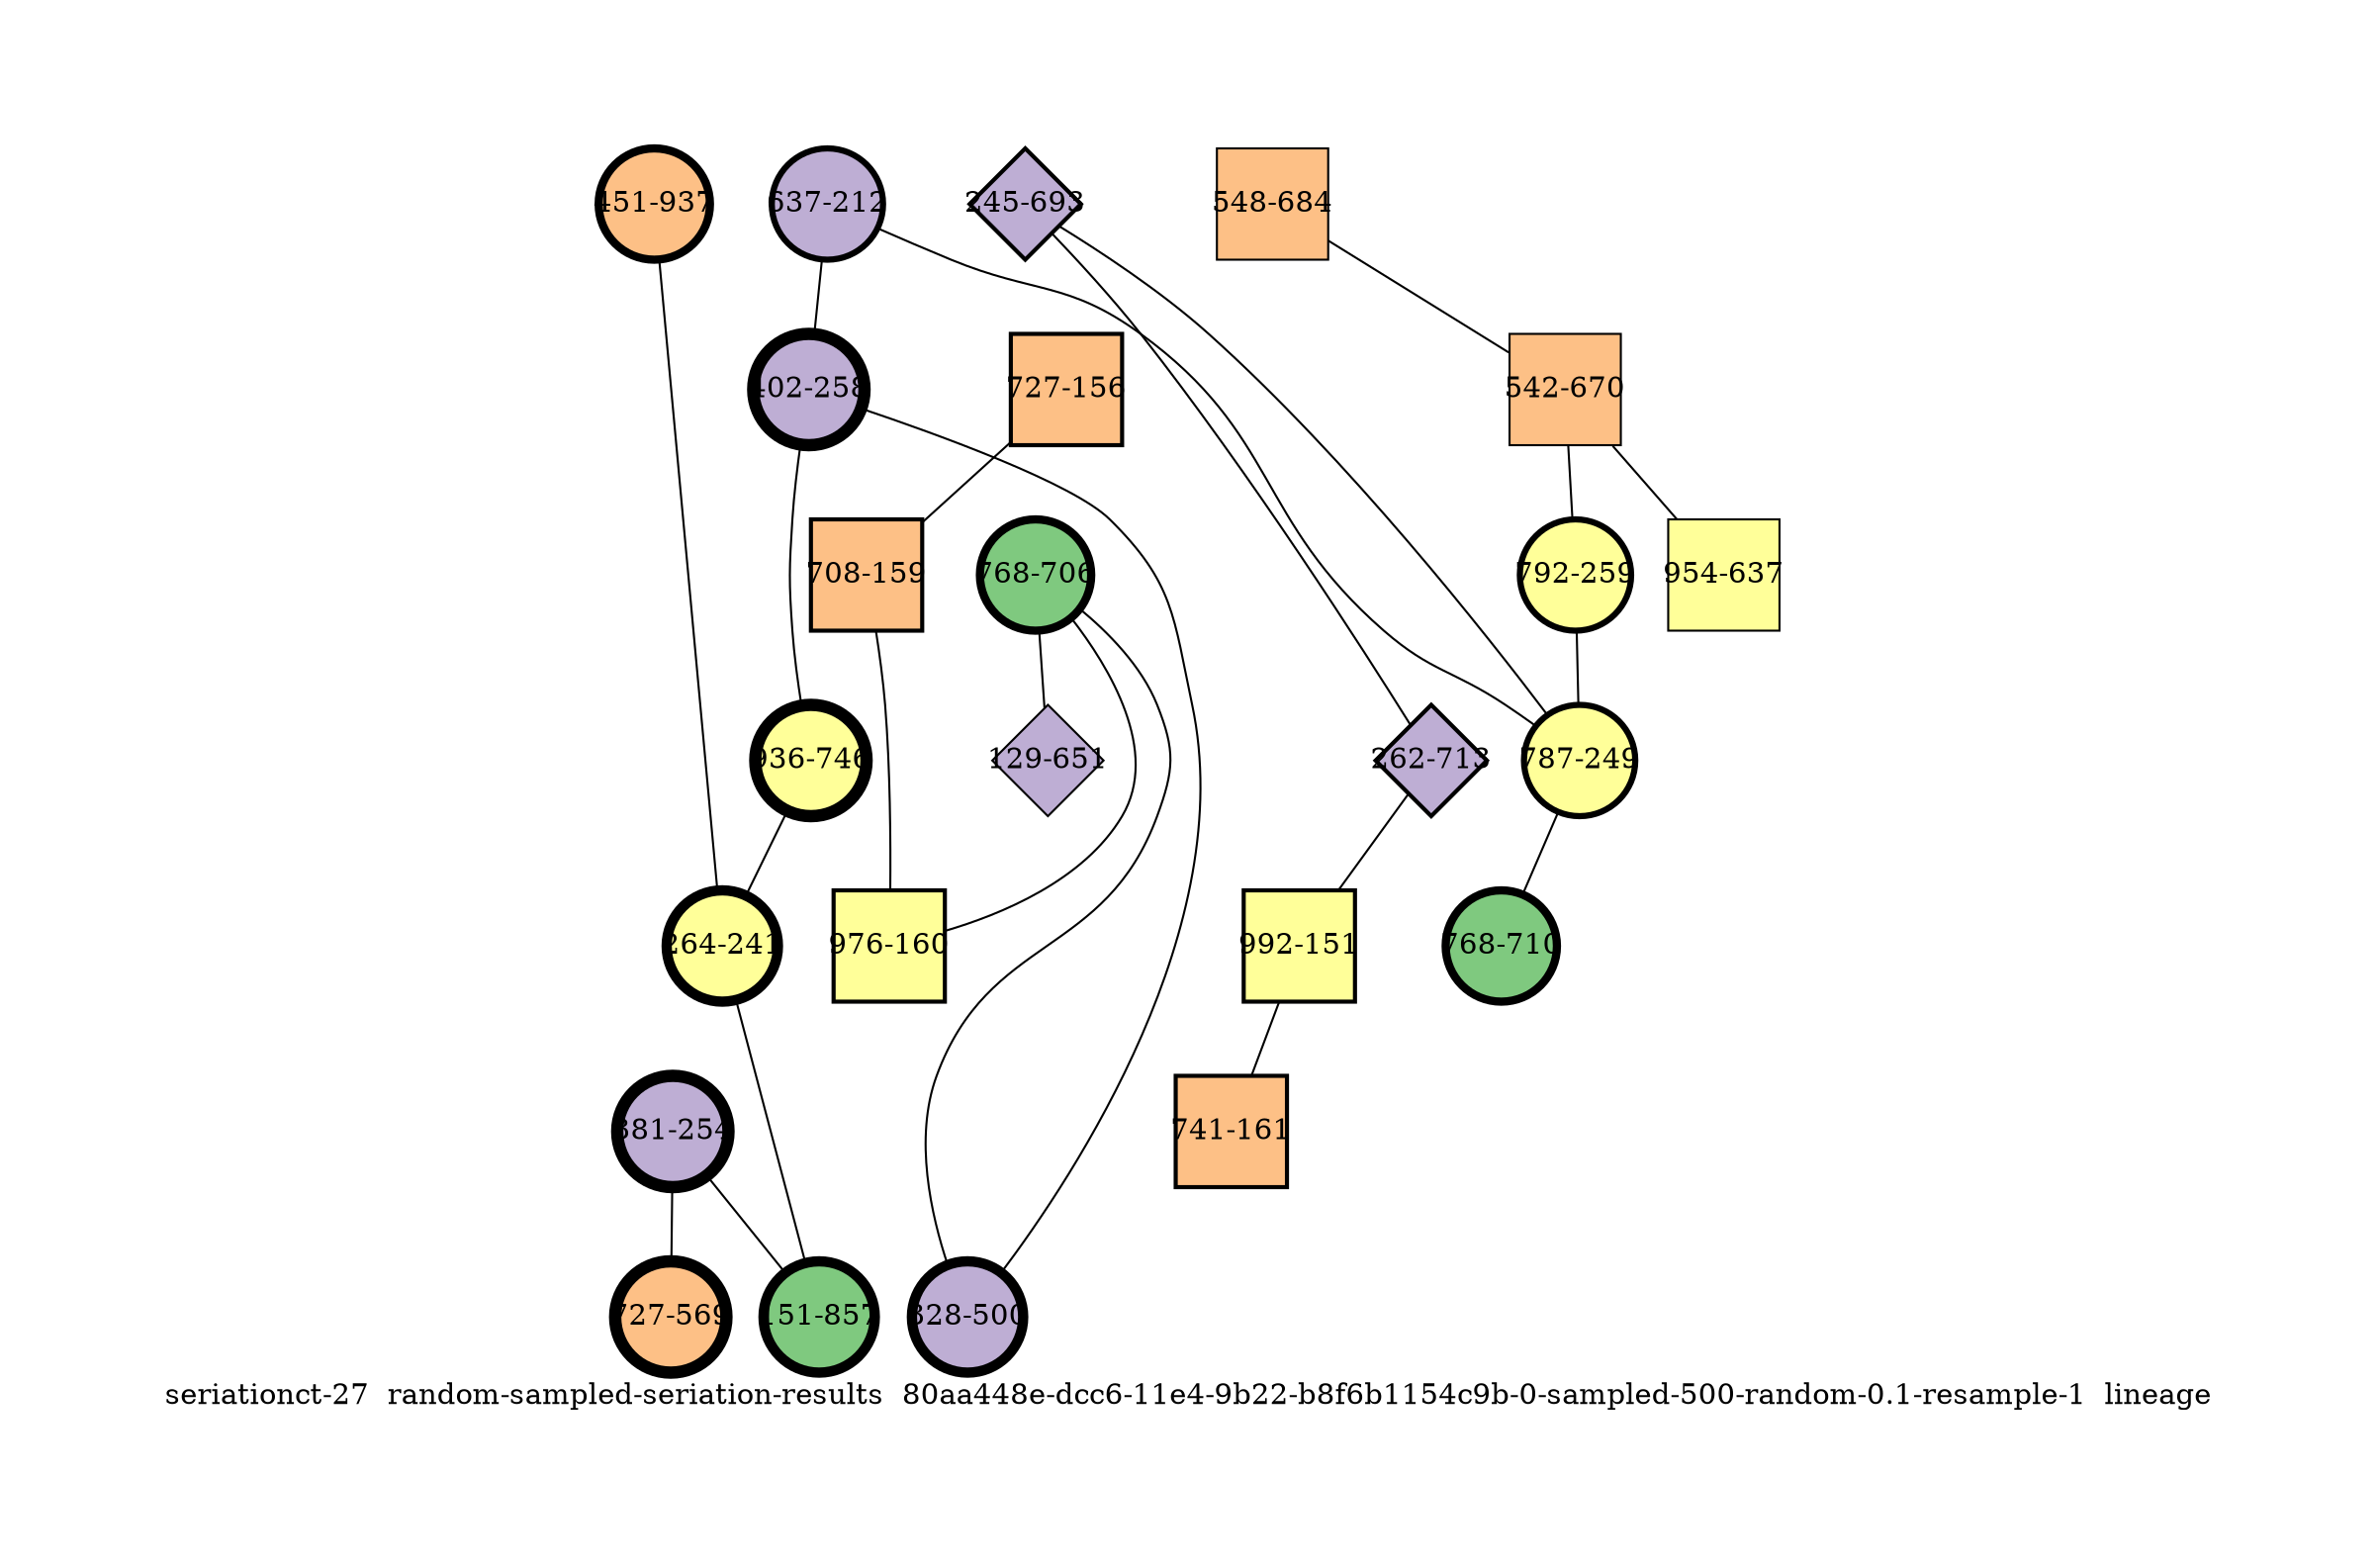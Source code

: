 strict graph "seriationct-27  random-sampled-seriation-results  80aa448e-dcc6-11e4-9b22-b8f6b1154c9b-0-sampled-500-random-0.1-resample-1  lineage" {
labelloc=b;
ratio=auto;
pad="1.0";
label="seriationct-27  random-sampled-seriation-results  80aa448e-dcc6-11e4-9b22-b8f6b1154c9b-0-sampled-500-random-0.1-resample-1  lineage";
node [width="0.75", style=filled, fixedsize=true, height="0.75", shape=circle, label=""];
0 [xCoordinate="212.0", appears_in_slice=3, yCoordinate="637.0", colorscheme=accent6, lineage_id=0, short_label="637-212", label="637-212", shape=circle, cluster_id=1, fillcolor=2, size="500.0", id=0, penwidth="3.0"];
1 [xCoordinate="156.0", appears_in_slice=2, yCoordinate="727.0", colorscheme=accent6, lineage_id=1, short_label="727-156", label="727-156", shape=square, cluster_id=2, fillcolor=3, size="500.0", id=1, penwidth="2.0"];
2 [xCoordinate="937.0", appears_in_slice=4, yCoordinate="451.0", colorscheme=accent6, lineage_id=0, short_label="451-937", label="451-937", shape=circle, cluster_id=2, fillcolor=3, size="500.0", id=2, penwidth="4.0"];
3 [xCoordinate="693.0", appears_in_slice=2, yCoordinate="245.0", colorscheme=accent6, lineage_id=2, short_label="245-693", label="245-693", shape=diamond, cluster_id=1, fillcolor=2, size="500.0", id=3, penwidth="2.0"];
4 [xCoordinate="684.0", appears_in_slice=1, yCoordinate="548.0", colorscheme=accent6, lineage_id=1, short_label="548-684", label="548-684", shape=square, cluster_id=2, fillcolor=3, size="500.0", id=4, penwidth="1.0"];
5 [xCoordinate="706.0", appears_in_slice=4, yCoordinate="768.0", colorscheme=accent6, lineage_id=0, short_label="768-706", label="768-706", shape=circle, cluster_id=0, fillcolor=1, size="500.0", id=5, penwidth="4.0"];
6 [xCoordinate="258.0", appears_in_slice=6, yCoordinate="402.0", colorscheme=accent6, lineage_id=0, short_label="402-258", label="402-258", shape=circle, cluster_id=1, fillcolor=2, size="500.0", id=6, penwidth="6.0"];
7 [xCoordinate="651.0", appears_in_slice=1, yCoordinate="129.0", colorscheme=accent6, lineage_id=2, short_label="129-651", label="129-651", shape=diamond, cluster_id=1, fillcolor=2, size="500.0", id=7, penwidth="1.0"];
8 [xCoordinate="670.0", appears_in_slice=1, yCoordinate="542.0", colorscheme=accent6, lineage_id=1, short_label="542-670", label="542-670", shape=square, cluster_id=2, fillcolor=3, size="500.0", id=8, penwidth="1.0"];
9 [xCoordinate="259.0", appears_in_slice=3, yCoordinate="792.0", colorscheme=accent6, lineage_id=0, short_label="792-259", label="792-259", shape=circle, cluster_id=3, fillcolor=4, size="500.0", id=9, penwidth="3.0"];
10 [xCoordinate="637.0", appears_in_slice=1, yCoordinate="954.0", colorscheme=accent6, lineage_id=1, short_label="954-637", label="954-637", shape=square, cluster_id=3, fillcolor=4, size="500.0", id=10, penwidth="1.0"];
11 [xCoordinate="746.0", appears_in_slice=6, yCoordinate="936.0", colorscheme=accent6, lineage_id=0, short_label="936-746", label="936-746", shape=circle, cluster_id=3, fillcolor=4, size="500.0", id=11, penwidth="6.0"];
12 [xCoordinate="713.0", appears_in_slice=2, yCoordinate="262.0", colorscheme=accent6, lineage_id=2, short_label="262-713", label="262-713", shape=diamond, cluster_id=1, fillcolor=2, size="500.0", id=12, penwidth="2.0"];
13 [xCoordinate="241.0", appears_in_slice=5, yCoordinate="264.0", colorscheme=accent6, lineage_id=0, short_label="264-241", label="264-241", shape=circle, cluster_id=3, fillcolor=4, size="500.0", id=13, penwidth="5.0"];
14 [xCoordinate="249.0", appears_in_slice=3, yCoordinate="787.0", colorscheme=accent6, lineage_id=0, short_label="787-249", label="787-249", shape=circle, cluster_id=3, fillcolor=4, size="500.0", id=14, penwidth="3.0"];
15 [xCoordinate="500.0", appears_in_slice=5, yCoordinate="328.0", colorscheme=accent6, lineage_id=0, short_label="328-500", label="328-500", shape=circle, cluster_id=1, fillcolor=2, size="500.0", id=15, penwidth="5.0"];
16 [xCoordinate="254.0", appears_in_slice=6, yCoordinate="381.0", colorscheme=accent6, lineage_id=0, short_label="381-254", label="381-254", shape=circle, cluster_id=1, fillcolor=2, size="500.0", id=16, penwidth="6.0"];
17 [xCoordinate="710.0", appears_in_slice=4, yCoordinate="768.0", colorscheme=accent6, lineage_id=0, short_label="768-710", label="768-710", shape=circle, cluster_id=0, fillcolor=1, size="500.0", id=17, penwidth="4.0"];
18 [xCoordinate="857.0", appears_in_slice=5, yCoordinate="151.0", colorscheme=accent6, lineage_id=0, short_label="151-857", label="151-857", shape=circle, cluster_id=0, fillcolor=1, size="500.0", id=18, penwidth="5.0"];
19 [xCoordinate="159.0", appears_in_slice=2, yCoordinate="708.0", colorscheme=accent6, lineage_id=1, short_label="708-159", label="708-159", shape=square, cluster_id=2, fillcolor=3, size="500.0", id=19, penwidth="2.0"];
20 [xCoordinate="569.0", appears_in_slice=6, yCoordinate="727.0", colorscheme=accent6, lineage_id=0, short_label="727-569", label="727-569", shape=circle, cluster_id=2, fillcolor=3, size="500.0", id=20, penwidth="6.0"];
21 [xCoordinate="160.0", appears_in_slice=2, yCoordinate="976.0", colorscheme=accent6, lineage_id=1, short_label="976-160", label="976-160", shape=square, cluster_id=3, fillcolor=4, size="500.0", id=21, penwidth="2.0"];
22 [xCoordinate="151.0", appears_in_slice=2, yCoordinate="992.0", colorscheme=accent6, lineage_id=1, short_label="992-151", label="992-151", shape=square, cluster_id=3, fillcolor=4, size="500.0", id=22, penwidth="2.0"];
23 [xCoordinate="161.0", appears_in_slice=2, yCoordinate="741.0", colorscheme=accent6, lineage_id=1, short_label="741-161", label="741-161", shape=square, cluster_id=2, fillcolor=3, size="500.0", id=23, penwidth="2.0"];
0 -- 6  [inverseweight="2.01997532413", weight="0.495055552438"];
0 -- 14  [inverseweight="17.8799634963", weight="0.0559285258164"];
1 -- 19  [inverseweight="29.6695414548", weight="0.0337045990927"];
2 -- 13  [inverseweight="3.19634036751", weight="0.312857795172"];
3 -- 12  [inverseweight="16.2221421131", weight="0.0616441400297"];
3 -- 14  [inverseweight="2.44809961688", weight="0.408480109675"];
4 -- 8  [inverseweight="25.449329928", weight="0.0392937654088"];
5 -- 7  [inverseweight="3.25969899504", weight="0.306776791821"];
5 -- 21  [inverseweight="4.53646550328", weight="0.220435931735"];
5 -- 15  [inverseweight="2.63831121083", weight="0.379030341793"];
6 -- 11  [inverseweight="19.7334259491", weight="0.0506754378373"];
6 -- 15  [inverseweight="2.22049036684", weight="0.450350974241"];
8 -- 9  [inverseweight="1.56058093388", weight="0.640787016098"];
8 -- 10  [inverseweight="1.56622113664", weight="0.638479443678"];
9 -- 14  [inverseweight="2.09913634108", weight="0.476386397791"];
11 -- 13  [inverseweight="3.06996993041", weight="0.325736089496"];
12 -- 22  [inverseweight="1.63264490142", weight="0.612503061217"];
13 -- 18  [inverseweight="2.49433183529", weight="0.400908967223"];
14 -- 17  [inverseweight="1.60606567941", weight="0.622639542593"];
16 -- 18  [inverseweight="5.20100201755", weight="0.192270642585"];
16 -- 20  [inverseweight="30.2061046665", weight="0.0331058907145"];
19 -- 21  [inverseweight="20.3447114693", weight="0.0491528229098"];
22 -- 23  [inverseweight="31.25", weight="0.032"];
}
